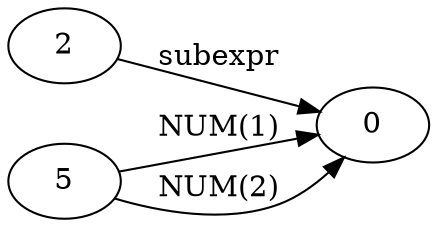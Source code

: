 digraph g
{
rankdir = LR
2 -> 0 [label="subexpr"]
5 -> 0 [label="NUM(1)"]
5 -> 0 [label="NUM(2)"]
}
